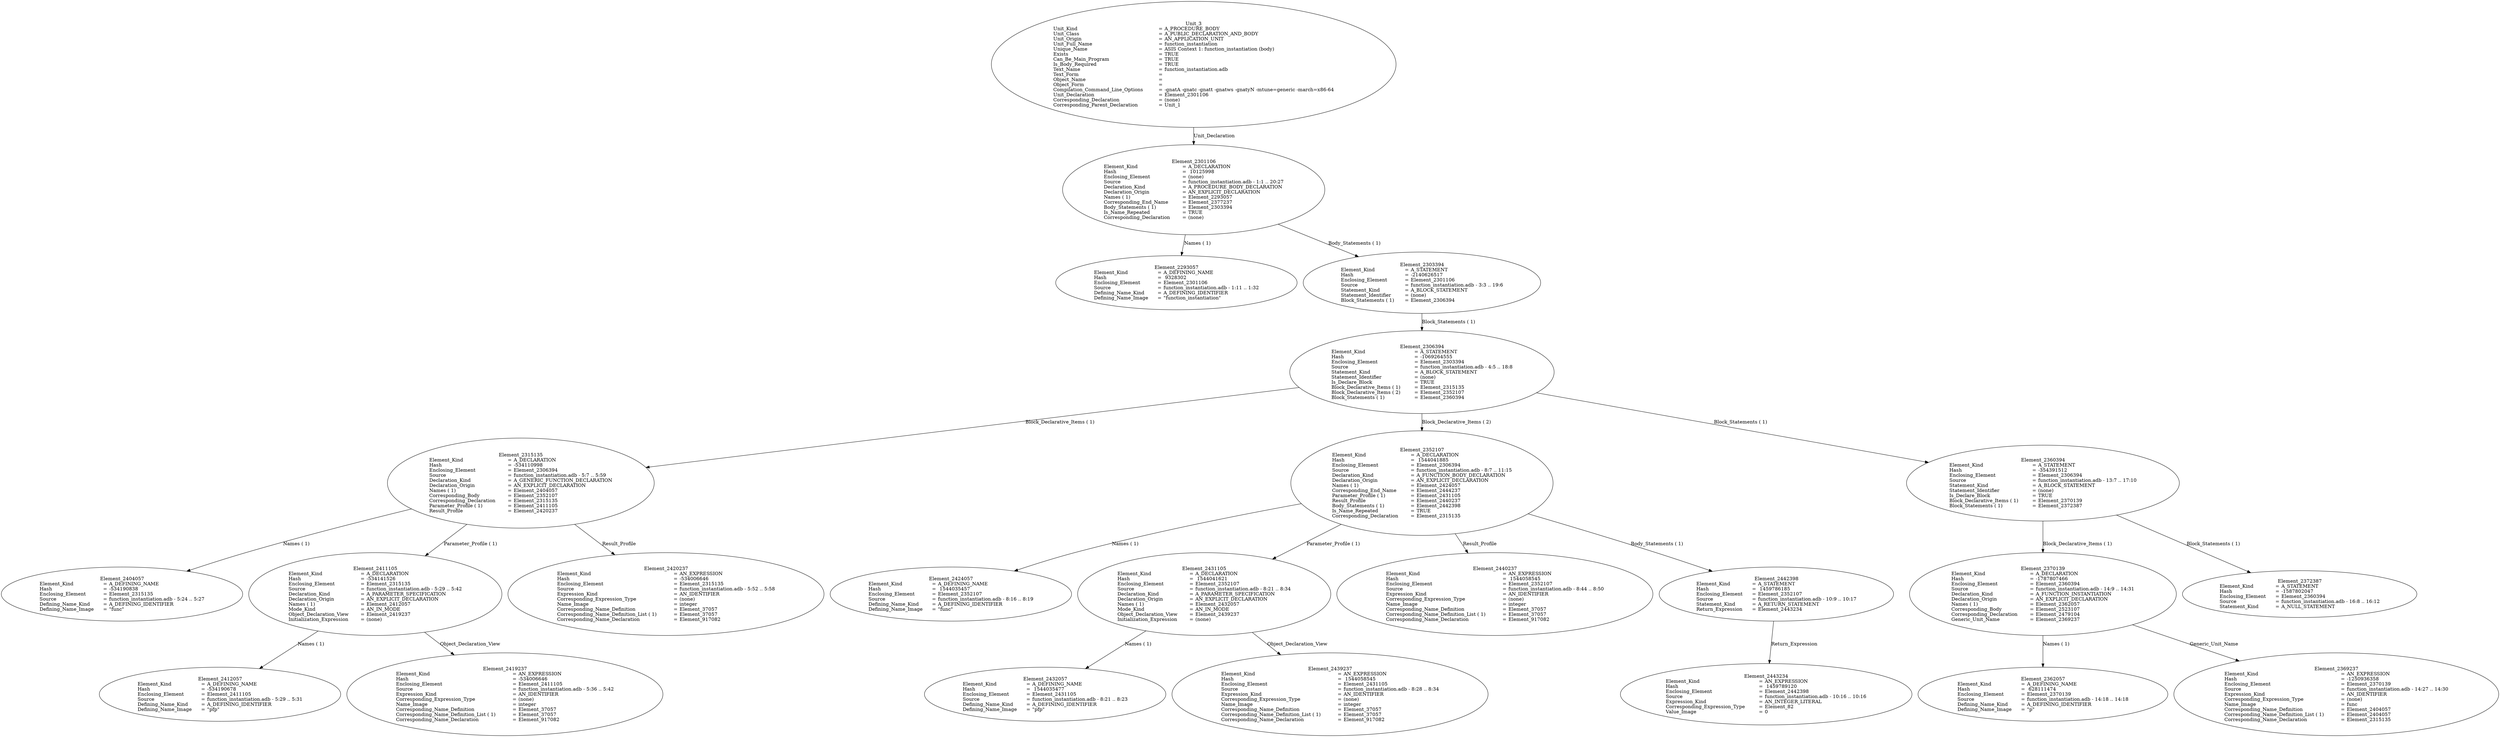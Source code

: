 digraph "function_instantiation.adt" {
  Unit_3 -> Element_2301106
      [ label=Unit_Declaration ];
  Unit_3
      [ label=<<TABLE BORDER="0" CELLBORDER="0" CELLSPACING="0" CELLPADDING="0"> 
          <TR><TD COLSPAN="3">Unit_3</TD></TR>
          <TR><TD ALIGN="LEFT">Unit_Kind   </TD><TD> = </TD><TD ALIGN="LEFT">A_PROCEDURE_BODY</TD></TR>
          <TR><TD ALIGN="LEFT">Unit_Class   </TD><TD> = </TD><TD ALIGN="LEFT">A_PUBLIC_DECLARATION_AND_BODY</TD></TR>
          <TR><TD ALIGN="LEFT">Unit_Origin   </TD><TD> = </TD><TD ALIGN="LEFT">AN_APPLICATION_UNIT</TD></TR>
          <TR><TD ALIGN="LEFT">Unit_Full_Name    </TD><TD> = </TD><TD ALIGN="LEFT">function_instantiation</TD></TR>
          <TR><TD ALIGN="LEFT">Unique_Name   </TD><TD> = </TD><TD ALIGN="LEFT">ASIS Context 1: function_instantiation (body)</TD></TR>
          <TR><TD ALIGN="LEFT">Exists  </TD><TD> = </TD><TD ALIGN="LEFT">TRUE</TD></TR>
          <TR><TD ALIGN="LEFT">Can_Be_Main_Program     </TD><TD> = </TD><TD ALIGN="LEFT">TRUE</TD></TR>
          <TR><TD ALIGN="LEFT">Is_Body_Required     </TD><TD> = </TD><TD ALIGN="LEFT">TRUE</TD></TR>
          <TR><TD ALIGN="LEFT">Text_Name   </TD><TD> = </TD><TD ALIGN="LEFT">function_instantiation.adb</TD></TR>
          <TR><TD ALIGN="LEFT">Text_Form   </TD><TD> = </TD><TD ALIGN="LEFT"></TD></TR>
          <TR><TD ALIGN="LEFT">Object_Name   </TD><TD> = </TD><TD ALIGN="LEFT"></TD></TR>
          <TR><TD ALIGN="LEFT">Object_Form   </TD><TD> = </TD><TD ALIGN="LEFT"></TD></TR>
          <TR><TD ALIGN="LEFT">Compilation_Command_Line_Options         </TD><TD> = </TD><TD ALIGN="LEFT">-gnatA -gnatc -gnatt -gnatws -gnatyN -mtune=generic -march=x86-64</TD></TR>
          <TR><TD ALIGN="LEFT">Unit_Declaration     </TD><TD> = </TD><TD ALIGN="LEFT">Element_2301106</TD></TR>
          <TR><TD ALIGN="LEFT">Corresponding_Declaration       </TD><TD> = </TD><TD ALIGN="LEFT">(none)</TD></TR>
          <TR><TD ALIGN="LEFT">Corresponding_Parent_Declaration         </TD><TD> = </TD><TD ALIGN="LEFT">Unit_1</TD></TR>
          </TABLE>> ];
  Element_2301106 -> Element_2293057
      [ label="Names ( 1)" ];
  Element_2301106 -> Element_2303394
      [ label="Body_Statements ( 1)" ];
  Element_2301106
      [ label=<<TABLE BORDER="0" CELLBORDER="0" CELLSPACING="0" CELLPADDING="0"> 
          <TR><TD COLSPAN="3">Element_2301106</TD></TR>
          <TR><TD ALIGN="LEFT">Element_Kind    </TD><TD> = </TD><TD ALIGN="LEFT">A_DECLARATION</TD></TR>
          <TR><TD ALIGN="LEFT">Hash  </TD><TD> = </TD><TD ALIGN="LEFT"> 10125998</TD></TR>
          <TR><TD ALIGN="LEFT">Enclosing_Element     </TD><TD> = </TD><TD ALIGN="LEFT">(none)</TD></TR>
          <TR><TD ALIGN="LEFT">Source  </TD><TD> = </TD><TD ALIGN="LEFT">function_instantiation.adb - 1:1 .. 20:27</TD></TR>
          <TR><TD ALIGN="LEFT">Declaration_Kind     </TD><TD> = </TD><TD ALIGN="LEFT">A_PROCEDURE_BODY_DECLARATION</TD></TR>
          <TR><TD ALIGN="LEFT">Declaration_Origin     </TD><TD> = </TD><TD ALIGN="LEFT">AN_EXPLICIT_DECLARATION</TD></TR>
          <TR><TD ALIGN="LEFT">Names ( 1)   </TD><TD> = </TD><TD ALIGN="LEFT">Element_2293057</TD></TR>
          <TR><TD ALIGN="LEFT">Corresponding_End_Name      </TD><TD> = </TD><TD ALIGN="LEFT">Element_2377237</TD></TR>
          <TR><TD ALIGN="LEFT">Body_Statements ( 1)      </TD><TD> = </TD><TD ALIGN="LEFT">Element_2303394</TD></TR>
          <TR><TD ALIGN="LEFT">Is_Name_Repeated     </TD><TD> = </TD><TD ALIGN="LEFT">TRUE</TD></TR>
          <TR><TD ALIGN="LEFT">Corresponding_Declaration       </TD><TD> = </TD><TD ALIGN="LEFT">(none)</TD></TR>
          </TABLE>> ];
  Element_2293057
      [ label=<<TABLE BORDER="0" CELLBORDER="0" CELLSPACING="0" CELLPADDING="0"> 
          <TR><TD COLSPAN="3">Element_2293057</TD></TR>
          <TR><TD ALIGN="LEFT">Element_Kind    </TD><TD> = </TD><TD ALIGN="LEFT">A_DEFINING_NAME</TD></TR>
          <TR><TD ALIGN="LEFT">Hash  </TD><TD> = </TD><TD ALIGN="LEFT"> 9328302</TD></TR>
          <TR><TD ALIGN="LEFT">Enclosing_Element     </TD><TD> = </TD><TD ALIGN="LEFT">Element_2301106</TD></TR>
          <TR><TD ALIGN="LEFT">Source  </TD><TD> = </TD><TD ALIGN="LEFT">function_instantiation.adb - 1:11 .. 1:32</TD></TR>
          <TR><TD ALIGN="LEFT">Defining_Name_Kind     </TD><TD> = </TD><TD ALIGN="LEFT">A_DEFINING_IDENTIFIER</TD></TR>
          <TR><TD ALIGN="LEFT">Defining_Name_Image     </TD><TD> = </TD><TD ALIGN="LEFT">"function_instantiation"</TD></TR>
          </TABLE>> ];
  Element_2303394 -> Element_2306394
      [ label="Block_Statements ( 1)" ];
  Element_2303394
      [ label=<<TABLE BORDER="0" CELLBORDER="0" CELLSPACING="0" CELLPADDING="0"> 
          <TR><TD COLSPAN="3">Element_2303394</TD></TR>
          <TR><TD ALIGN="LEFT">Element_Kind    </TD><TD> = </TD><TD ALIGN="LEFT">A_STATEMENT</TD></TR>
          <TR><TD ALIGN="LEFT">Hash  </TD><TD> = </TD><TD ALIGN="LEFT">-2140626517</TD></TR>
          <TR><TD ALIGN="LEFT">Enclosing_Element     </TD><TD> = </TD><TD ALIGN="LEFT">Element_2301106</TD></TR>
          <TR><TD ALIGN="LEFT">Source  </TD><TD> = </TD><TD ALIGN="LEFT">function_instantiation.adb - 3:3 .. 19:6</TD></TR>
          <TR><TD ALIGN="LEFT">Statement_Kind    </TD><TD> = </TD><TD ALIGN="LEFT">A_BLOCK_STATEMENT</TD></TR>
          <TR><TD ALIGN="LEFT">Statement_Identifier      </TD><TD> = </TD><TD ALIGN="LEFT">(none)</TD></TR>
          <TR><TD ALIGN="LEFT">Block_Statements ( 1)      </TD><TD> = </TD><TD ALIGN="LEFT">Element_2306394</TD></TR>
          </TABLE>> ];
  Element_2306394 -> Element_2315135
      [ label="Block_Declarative_Items ( 1)" ];
  Element_2306394 -> Element_2352107
      [ label="Block_Declarative_Items ( 2)" ];
  Element_2306394 -> Element_2360394
      [ label="Block_Statements ( 1)" ];
  Element_2306394
      [ label=<<TABLE BORDER="0" CELLBORDER="0" CELLSPACING="0" CELLPADDING="0"> 
          <TR><TD COLSPAN="3">Element_2306394</TD></TR>
          <TR><TD ALIGN="LEFT">Element_Kind    </TD><TD> = </TD><TD ALIGN="LEFT">A_STATEMENT</TD></TR>
          <TR><TD ALIGN="LEFT">Hash  </TD><TD> = </TD><TD ALIGN="LEFT">-1069264555</TD></TR>
          <TR><TD ALIGN="LEFT">Enclosing_Element     </TD><TD> = </TD><TD ALIGN="LEFT">Element_2303394</TD></TR>
          <TR><TD ALIGN="LEFT">Source  </TD><TD> = </TD><TD ALIGN="LEFT">function_instantiation.adb - 4:5 .. 18:8</TD></TR>
          <TR><TD ALIGN="LEFT">Statement_Kind    </TD><TD> = </TD><TD ALIGN="LEFT">A_BLOCK_STATEMENT</TD></TR>
          <TR><TD ALIGN="LEFT">Statement_Identifier      </TD><TD> = </TD><TD ALIGN="LEFT">(none)</TD></TR>
          <TR><TD ALIGN="LEFT">Is_Declare_Block     </TD><TD> = </TD><TD ALIGN="LEFT">TRUE</TD></TR>
          <TR><TD ALIGN="LEFT">Block_Declarative_Items ( 1)        </TD><TD> = </TD><TD ALIGN="LEFT">Element_2315135</TD></TR>
          <TR><TD ALIGN="LEFT">Block_Declarative_Items ( 2)        </TD><TD> = </TD><TD ALIGN="LEFT">Element_2352107</TD></TR>
          <TR><TD ALIGN="LEFT">Block_Statements ( 1)      </TD><TD> = </TD><TD ALIGN="LEFT">Element_2360394</TD></TR>
          </TABLE>> ];
  Element_2315135 -> Element_2404057
      [ label="Names ( 1)" ];
  Element_2315135 -> Element_2411105
      [ label="Parameter_Profile ( 1)" ];
  Element_2315135 -> Element_2420237
      [ label=Result_Profile ];
  Element_2315135
      [ label=<<TABLE BORDER="0" CELLBORDER="0" CELLSPACING="0" CELLPADDING="0"> 
          <TR><TD COLSPAN="3">Element_2315135</TD></TR>
          <TR><TD ALIGN="LEFT">Element_Kind    </TD><TD> = </TD><TD ALIGN="LEFT">A_DECLARATION</TD></TR>
          <TR><TD ALIGN="LEFT">Hash  </TD><TD> = </TD><TD ALIGN="LEFT">-534110998</TD></TR>
          <TR><TD ALIGN="LEFT">Enclosing_Element     </TD><TD> = </TD><TD ALIGN="LEFT">Element_2306394</TD></TR>
          <TR><TD ALIGN="LEFT">Source  </TD><TD> = </TD><TD ALIGN="LEFT">function_instantiation.adb - 5:7 .. 5:59</TD></TR>
          <TR><TD ALIGN="LEFT">Declaration_Kind     </TD><TD> = </TD><TD ALIGN="LEFT">A_GENERIC_FUNCTION_DECLARATION</TD></TR>
          <TR><TD ALIGN="LEFT">Declaration_Origin     </TD><TD> = </TD><TD ALIGN="LEFT">AN_EXPLICIT_DECLARATION</TD></TR>
          <TR><TD ALIGN="LEFT">Names ( 1)   </TD><TD> = </TD><TD ALIGN="LEFT">Element_2404057</TD></TR>
          <TR><TD ALIGN="LEFT">Corresponding_Body     </TD><TD> = </TD><TD ALIGN="LEFT">Element_2352107</TD></TR>
          <TR><TD ALIGN="LEFT">Corresponding_Declaration       </TD><TD> = </TD><TD ALIGN="LEFT">Element_2315135</TD></TR>
          <TR><TD ALIGN="LEFT">Parameter_Profile ( 1)      </TD><TD> = </TD><TD ALIGN="LEFT">Element_2411105</TD></TR>
          <TR><TD ALIGN="LEFT">Result_Profile    </TD><TD> = </TD><TD ALIGN="LEFT">Element_2420237</TD></TR>
          </TABLE>> ];
  Element_2404057
      [ label=<<TABLE BORDER="0" CELLBORDER="0" CELLSPACING="0" CELLPADDING="0"> 
          <TR><TD COLSPAN="3">Element_2404057</TD></TR>
          <TR><TD ALIGN="LEFT">Element_Kind    </TD><TD> = </TD><TD ALIGN="LEFT">A_DEFINING_NAME</TD></TR>
          <TR><TD ALIGN="LEFT">Hash  </TD><TD> = </TD><TD ALIGN="LEFT">-534190838</TD></TR>
          <TR><TD ALIGN="LEFT">Enclosing_Element     </TD><TD> = </TD><TD ALIGN="LEFT">Element_2315135</TD></TR>
          <TR><TD ALIGN="LEFT">Source  </TD><TD> = </TD><TD ALIGN="LEFT">function_instantiation.adb - 5:24 .. 5:27</TD></TR>
          <TR><TD ALIGN="LEFT">Defining_Name_Kind     </TD><TD> = </TD><TD ALIGN="LEFT">A_DEFINING_IDENTIFIER</TD></TR>
          <TR><TD ALIGN="LEFT">Defining_Name_Image     </TD><TD> = </TD><TD ALIGN="LEFT">"func"</TD></TR>
          </TABLE>> ];
  Element_2411105 -> Element_2412057
      [ label="Names ( 1)" ];
  Element_2411105 -> Element_2419237
      [ label=Object_Declaration_View ];
  Element_2411105
      [ label=<<TABLE BORDER="0" CELLBORDER="0" CELLSPACING="0" CELLPADDING="0"> 
          <TR><TD COLSPAN="3">Element_2411105</TD></TR>
          <TR><TD ALIGN="LEFT">Element_Kind    </TD><TD> = </TD><TD ALIGN="LEFT">A_DECLARATION</TD></TR>
          <TR><TD ALIGN="LEFT">Hash  </TD><TD> = </TD><TD ALIGN="LEFT">-534141526</TD></TR>
          <TR><TD ALIGN="LEFT">Enclosing_Element     </TD><TD> = </TD><TD ALIGN="LEFT">Element_2315135</TD></TR>
          <TR><TD ALIGN="LEFT">Source  </TD><TD> = </TD><TD ALIGN="LEFT">function_instantiation.adb - 5:29 .. 5:42</TD></TR>
          <TR><TD ALIGN="LEFT">Declaration_Kind     </TD><TD> = </TD><TD ALIGN="LEFT">A_PARAMETER_SPECIFICATION</TD></TR>
          <TR><TD ALIGN="LEFT">Declaration_Origin     </TD><TD> = </TD><TD ALIGN="LEFT">AN_EXPLICIT_DECLARATION</TD></TR>
          <TR><TD ALIGN="LEFT">Names ( 1)   </TD><TD> = </TD><TD ALIGN="LEFT">Element_2412057</TD></TR>
          <TR><TD ALIGN="LEFT">Mode_Kind   </TD><TD> = </TD><TD ALIGN="LEFT">AN_IN_MODE</TD></TR>
          <TR><TD ALIGN="LEFT">Object_Declaration_View      </TD><TD> = </TD><TD ALIGN="LEFT">Element_2419237</TD></TR>
          <TR><TD ALIGN="LEFT">Initialization_Expression       </TD><TD> = </TD><TD ALIGN="LEFT">(none)</TD></TR>
          </TABLE>> ];
  Element_2412057
      [ label=<<TABLE BORDER="0" CELLBORDER="0" CELLSPACING="0" CELLPADDING="0"> 
          <TR><TD COLSPAN="3">Element_2412057</TD></TR>
          <TR><TD ALIGN="LEFT">Element_Kind    </TD><TD> = </TD><TD ALIGN="LEFT">A_DEFINING_NAME</TD></TR>
          <TR><TD ALIGN="LEFT">Hash  </TD><TD> = </TD><TD ALIGN="LEFT">-534190678</TD></TR>
          <TR><TD ALIGN="LEFT">Enclosing_Element     </TD><TD> = </TD><TD ALIGN="LEFT">Element_2411105</TD></TR>
          <TR><TD ALIGN="LEFT">Source  </TD><TD> = </TD><TD ALIGN="LEFT">function_instantiation.adb - 5:29 .. 5:31</TD></TR>
          <TR><TD ALIGN="LEFT">Defining_Name_Kind     </TD><TD> = </TD><TD ALIGN="LEFT">A_DEFINING_IDENTIFIER</TD></TR>
          <TR><TD ALIGN="LEFT">Defining_Name_Image     </TD><TD> = </TD><TD ALIGN="LEFT">"pfp"</TD></TR>
          </TABLE>> ];
  Element_2419237
      [ label=<<TABLE BORDER="0" CELLBORDER="0" CELLSPACING="0" CELLPADDING="0"> 
          <TR><TD COLSPAN="3">Element_2419237</TD></TR>
          <TR><TD ALIGN="LEFT">Element_Kind    </TD><TD> = </TD><TD ALIGN="LEFT">AN_EXPRESSION</TD></TR>
          <TR><TD ALIGN="LEFT">Hash  </TD><TD> = </TD><TD ALIGN="LEFT">-534006646</TD></TR>
          <TR><TD ALIGN="LEFT">Enclosing_Element     </TD><TD> = </TD><TD ALIGN="LEFT">Element_2411105</TD></TR>
          <TR><TD ALIGN="LEFT">Source  </TD><TD> = </TD><TD ALIGN="LEFT">function_instantiation.adb - 5:36 .. 5:42</TD></TR>
          <TR><TD ALIGN="LEFT">Expression_Kind    </TD><TD> = </TD><TD ALIGN="LEFT">AN_IDENTIFIER</TD></TR>
          <TR><TD ALIGN="LEFT">Corresponding_Expression_Type        </TD><TD> = </TD><TD ALIGN="LEFT">(none)</TD></TR>
          <TR><TD ALIGN="LEFT">Name_Image   </TD><TD> = </TD><TD ALIGN="LEFT">integer</TD></TR>
          <TR><TD ALIGN="LEFT">Corresponding_Name_Definition        </TD><TD> = </TD><TD ALIGN="LEFT">Element_37057</TD></TR>
          <TR><TD ALIGN="LEFT">Corresponding_Name_Definition_List ( 1)          </TD><TD> = </TD><TD ALIGN="LEFT">Element_37057</TD></TR>
          <TR><TD ALIGN="LEFT">Corresponding_Name_Declaration        </TD><TD> = </TD><TD ALIGN="LEFT">Element_917082</TD></TR>
          </TABLE>> ];
  Element_2420237
      [ label=<<TABLE BORDER="0" CELLBORDER="0" CELLSPACING="0" CELLPADDING="0"> 
          <TR><TD COLSPAN="3">Element_2420237</TD></TR>
          <TR><TD ALIGN="LEFT">Element_Kind    </TD><TD> = </TD><TD ALIGN="LEFT">AN_EXPRESSION</TD></TR>
          <TR><TD ALIGN="LEFT">Hash  </TD><TD> = </TD><TD ALIGN="LEFT">-534006646</TD></TR>
          <TR><TD ALIGN="LEFT">Enclosing_Element     </TD><TD> = </TD><TD ALIGN="LEFT">Element_2315135</TD></TR>
          <TR><TD ALIGN="LEFT">Source  </TD><TD> = </TD><TD ALIGN="LEFT">function_instantiation.adb - 5:52 .. 5:58</TD></TR>
          <TR><TD ALIGN="LEFT">Expression_Kind    </TD><TD> = </TD><TD ALIGN="LEFT">AN_IDENTIFIER</TD></TR>
          <TR><TD ALIGN="LEFT">Corresponding_Expression_Type        </TD><TD> = </TD><TD ALIGN="LEFT">(none)</TD></TR>
          <TR><TD ALIGN="LEFT">Name_Image   </TD><TD> = </TD><TD ALIGN="LEFT">integer</TD></TR>
          <TR><TD ALIGN="LEFT">Corresponding_Name_Definition        </TD><TD> = </TD><TD ALIGN="LEFT">Element_37057</TD></TR>
          <TR><TD ALIGN="LEFT">Corresponding_Name_Definition_List ( 1)          </TD><TD> = </TD><TD ALIGN="LEFT">Element_37057</TD></TR>
          <TR><TD ALIGN="LEFT">Corresponding_Name_Declaration        </TD><TD> = </TD><TD ALIGN="LEFT">Element_917082</TD></TR>
          </TABLE>> ];
  Element_2352107 -> Element_2424057
      [ label="Names ( 1)" ];
  Element_2352107 -> Element_2431105
      [ label="Parameter_Profile ( 1)" ];
  Element_2352107 -> Element_2440237
      [ label=Result_Profile ];
  Element_2352107 -> Element_2442398
      [ label="Body_Statements ( 1)" ];
  Element_2352107
      [ label=<<TABLE BORDER="0" CELLBORDER="0" CELLSPACING="0" CELLPADDING="0"> 
          <TR><TD COLSPAN="3">Element_2352107</TD></TR>
          <TR><TD ALIGN="LEFT">Element_Kind    </TD><TD> = </TD><TD ALIGN="LEFT">A_DECLARATION</TD></TR>
          <TR><TD ALIGN="LEFT">Hash  </TD><TD> = </TD><TD ALIGN="LEFT"> 1544041885</TD></TR>
          <TR><TD ALIGN="LEFT">Enclosing_Element     </TD><TD> = </TD><TD ALIGN="LEFT">Element_2306394</TD></TR>
          <TR><TD ALIGN="LEFT">Source  </TD><TD> = </TD><TD ALIGN="LEFT">function_instantiation.adb - 8:7 .. 11:15</TD></TR>
          <TR><TD ALIGN="LEFT">Declaration_Kind     </TD><TD> = </TD><TD ALIGN="LEFT">A_FUNCTION_BODY_DECLARATION</TD></TR>
          <TR><TD ALIGN="LEFT">Declaration_Origin     </TD><TD> = </TD><TD ALIGN="LEFT">AN_EXPLICIT_DECLARATION</TD></TR>
          <TR><TD ALIGN="LEFT">Names ( 1)   </TD><TD> = </TD><TD ALIGN="LEFT">Element_2424057</TD></TR>
          <TR><TD ALIGN="LEFT">Corresponding_End_Name      </TD><TD> = </TD><TD ALIGN="LEFT">Element_2444237</TD></TR>
          <TR><TD ALIGN="LEFT">Parameter_Profile ( 1)      </TD><TD> = </TD><TD ALIGN="LEFT">Element_2431105</TD></TR>
          <TR><TD ALIGN="LEFT">Result_Profile    </TD><TD> = </TD><TD ALIGN="LEFT">Element_2440237</TD></TR>
          <TR><TD ALIGN="LEFT">Body_Statements ( 1)      </TD><TD> = </TD><TD ALIGN="LEFT">Element_2442398</TD></TR>
          <TR><TD ALIGN="LEFT">Is_Name_Repeated     </TD><TD> = </TD><TD ALIGN="LEFT">TRUE</TD></TR>
          <TR><TD ALIGN="LEFT">Corresponding_Declaration       </TD><TD> = </TD><TD ALIGN="LEFT">Element_2315135</TD></TR>
          </TABLE>> ];
  Element_2424057
      [ label=<<TABLE BORDER="0" CELLBORDER="0" CELLSPACING="0" CELLPADDING="0"> 
          <TR><TD COLSPAN="3">Element_2424057</TD></TR>
          <TR><TD ALIGN="LEFT">Element_Kind    </TD><TD> = </TD><TD ALIGN="LEFT">A_DEFINING_NAME</TD></TR>
          <TR><TD ALIGN="LEFT">Hash  </TD><TD> = </TD><TD ALIGN="LEFT"> 1544035457</TD></TR>
          <TR><TD ALIGN="LEFT">Enclosing_Element     </TD><TD> = </TD><TD ALIGN="LEFT">Element_2352107</TD></TR>
          <TR><TD ALIGN="LEFT">Source  </TD><TD> = </TD><TD ALIGN="LEFT">function_instantiation.adb - 8:16 .. 8:19</TD></TR>
          <TR><TD ALIGN="LEFT">Defining_Name_Kind     </TD><TD> = </TD><TD ALIGN="LEFT">A_DEFINING_IDENTIFIER</TD></TR>
          <TR><TD ALIGN="LEFT">Defining_Name_Image     </TD><TD> = </TD><TD ALIGN="LEFT">"func"</TD></TR>
          </TABLE>> ];
  Element_2431105 -> Element_2432057
      [ label="Names ( 1)" ];
  Element_2431105 -> Element_2439237
      [ label=Object_Declaration_View ];
  Element_2431105
      [ label=<<TABLE BORDER="0" CELLBORDER="0" CELLSPACING="0" CELLPADDING="0"> 
          <TR><TD COLSPAN="3">Element_2431105</TD></TR>
          <TR><TD ALIGN="LEFT">Element_Kind    </TD><TD> = </TD><TD ALIGN="LEFT">A_DECLARATION</TD></TR>
          <TR><TD ALIGN="LEFT">Hash  </TD><TD> = </TD><TD ALIGN="LEFT"> 1544041621</TD></TR>
          <TR><TD ALIGN="LEFT">Enclosing_Element     </TD><TD> = </TD><TD ALIGN="LEFT">Element_2352107</TD></TR>
          <TR><TD ALIGN="LEFT">Source  </TD><TD> = </TD><TD ALIGN="LEFT">function_instantiation.adb - 8:21 .. 8:34</TD></TR>
          <TR><TD ALIGN="LEFT">Declaration_Kind     </TD><TD> = </TD><TD ALIGN="LEFT">A_PARAMETER_SPECIFICATION</TD></TR>
          <TR><TD ALIGN="LEFT">Declaration_Origin     </TD><TD> = </TD><TD ALIGN="LEFT">AN_EXPLICIT_DECLARATION</TD></TR>
          <TR><TD ALIGN="LEFT">Names ( 1)   </TD><TD> = </TD><TD ALIGN="LEFT">Element_2432057</TD></TR>
          <TR><TD ALIGN="LEFT">Mode_Kind   </TD><TD> = </TD><TD ALIGN="LEFT">AN_IN_MODE</TD></TR>
          <TR><TD ALIGN="LEFT">Object_Declaration_View      </TD><TD> = </TD><TD ALIGN="LEFT">Element_2439237</TD></TR>
          <TR><TD ALIGN="LEFT">Initialization_Expression       </TD><TD> = </TD><TD ALIGN="LEFT">(none)</TD></TR>
          </TABLE>> ];
  Element_2432057
      [ label=<<TABLE BORDER="0" CELLBORDER="0" CELLSPACING="0" CELLPADDING="0"> 
          <TR><TD COLSPAN="3">Element_2432057</TD></TR>
          <TR><TD ALIGN="LEFT">Element_Kind    </TD><TD> = </TD><TD ALIGN="LEFT">A_DEFINING_NAME</TD></TR>
          <TR><TD ALIGN="LEFT">Hash  </TD><TD> = </TD><TD ALIGN="LEFT"> 1544035477</TD></TR>
          <TR><TD ALIGN="LEFT">Enclosing_Element     </TD><TD> = </TD><TD ALIGN="LEFT">Element_2431105</TD></TR>
          <TR><TD ALIGN="LEFT">Source  </TD><TD> = </TD><TD ALIGN="LEFT">function_instantiation.adb - 8:21 .. 8:23</TD></TR>
          <TR><TD ALIGN="LEFT">Defining_Name_Kind     </TD><TD> = </TD><TD ALIGN="LEFT">A_DEFINING_IDENTIFIER</TD></TR>
          <TR><TD ALIGN="LEFT">Defining_Name_Image     </TD><TD> = </TD><TD ALIGN="LEFT">"pfp"</TD></TR>
          </TABLE>> ];
  Element_2439237
      [ label=<<TABLE BORDER="0" CELLBORDER="0" CELLSPACING="0" CELLPADDING="0"> 
          <TR><TD COLSPAN="3">Element_2439237</TD></TR>
          <TR><TD ALIGN="LEFT">Element_Kind    </TD><TD> = </TD><TD ALIGN="LEFT">AN_EXPRESSION</TD></TR>
          <TR><TD ALIGN="LEFT">Hash  </TD><TD> = </TD><TD ALIGN="LEFT"> 1544058545</TD></TR>
          <TR><TD ALIGN="LEFT">Enclosing_Element     </TD><TD> = </TD><TD ALIGN="LEFT">Element_2431105</TD></TR>
          <TR><TD ALIGN="LEFT">Source  </TD><TD> = </TD><TD ALIGN="LEFT">function_instantiation.adb - 8:28 .. 8:34</TD></TR>
          <TR><TD ALIGN="LEFT">Expression_Kind    </TD><TD> = </TD><TD ALIGN="LEFT">AN_IDENTIFIER</TD></TR>
          <TR><TD ALIGN="LEFT">Corresponding_Expression_Type        </TD><TD> = </TD><TD ALIGN="LEFT">(none)</TD></TR>
          <TR><TD ALIGN="LEFT">Name_Image   </TD><TD> = </TD><TD ALIGN="LEFT">integer</TD></TR>
          <TR><TD ALIGN="LEFT">Corresponding_Name_Definition        </TD><TD> = </TD><TD ALIGN="LEFT">Element_37057</TD></TR>
          <TR><TD ALIGN="LEFT">Corresponding_Name_Definition_List ( 1)          </TD><TD> = </TD><TD ALIGN="LEFT">Element_37057</TD></TR>
          <TR><TD ALIGN="LEFT">Corresponding_Name_Declaration        </TD><TD> = </TD><TD ALIGN="LEFT">Element_917082</TD></TR>
          </TABLE>> ];
  Element_2440237
      [ label=<<TABLE BORDER="0" CELLBORDER="0" CELLSPACING="0" CELLPADDING="0"> 
          <TR><TD COLSPAN="3">Element_2440237</TD></TR>
          <TR><TD ALIGN="LEFT">Element_Kind    </TD><TD> = </TD><TD ALIGN="LEFT">AN_EXPRESSION</TD></TR>
          <TR><TD ALIGN="LEFT">Hash  </TD><TD> = </TD><TD ALIGN="LEFT"> 1544058545</TD></TR>
          <TR><TD ALIGN="LEFT">Enclosing_Element     </TD><TD> = </TD><TD ALIGN="LEFT">Element_2352107</TD></TR>
          <TR><TD ALIGN="LEFT">Source  </TD><TD> = </TD><TD ALIGN="LEFT">function_instantiation.adb - 8:44 .. 8:50</TD></TR>
          <TR><TD ALIGN="LEFT">Expression_Kind    </TD><TD> = </TD><TD ALIGN="LEFT">AN_IDENTIFIER</TD></TR>
          <TR><TD ALIGN="LEFT">Corresponding_Expression_Type        </TD><TD> = </TD><TD ALIGN="LEFT">(none)</TD></TR>
          <TR><TD ALIGN="LEFT">Name_Image   </TD><TD> = </TD><TD ALIGN="LEFT">integer</TD></TR>
          <TR><TD ALIGN="LEFT">Corresponding_Name_Definition        </TD><TD> = </TD><TD ALIGN="LEFT">Element_37057</TD></TR>
          <TR><TD ALIGN="LEFT">Corresponding_Name_Definition_List ( 1)          </TD><TD> = </TD><TD ALIGN="LEFT">Element_37057</TD></TR>
          <TR><TD ALIGN="LEFT">Corresponding_Name_Declaration        </TD><TD> = </TD><TD ALIGN="LEFT">Element_917082</TD></TR>
          </TABLE>> ];
  Element_2442398 -> Element_2443234
      [ label=Return_Expression ];
  Element_2442398
      [ label=<<TABLE BORDER="0" CELLBORDER="0" CELLSPACING="0" CELLPADDING="0"> 
          <TR><TD COLSPAN="3">Element_2442398</TD></TR>
          <TR><TD ALIGN="LEFT">Element_Kind    </TD><TD> = </TD><TD ALIGN="LEFT">A_STATEMENT</TD></TR>
          <TR><TD ALIGN="LEFT">Hash  </TD><TD> = </TD><TD ALIGN="LEFT"> 1459786185</TD></TR>
          <TR><TD ALIGN="LEFT">Enclosing_Element     </TD><TD> = </TD><TD ALIGN="LEFT">Element_2352107</TD></TR>
          <TR><TD ALIGN="LEFT">Source  </TD><TD> = </TD><TD ALIGN="LEFT">function_instantiation.adb - 10:9 .. 10:17</TD></TR>
          <TR><TD ALIGN="LEFT">Statement_Kind    </TD><TD> = </TD><TD ALIGN="LEFT">A_RETURN_STATEMENT</TD></TR>
          <TR><TD ALIGN="LEFT">Return_Expression     </TD><TD> = </TD><TD ALIGN="LEFT">Element_2443234</TD></TR>
          </TABLE>> ];
  Element_2443234
      [ label=<<TABLE BORDER="0" CELLBORDER="0" CELLSPACING="0" CELLPADDING="0"> 
          <TR><TD COLSPAN="3">Element_2443234</TD></TR>
          <TR><TD ALIGN="LEFT">Element_Kind    </TD><TD> = </TD><TD ALIGN="LEFT">AN_EXPRESSION</TD></TR>
          <TR><TD ALIGN="LEFT">Hash  </TD><TD> = </TD><TD ALIGN="LEFT"> 1459789120</TD></TR>
          <TR><TD ALIGN="LEFT">Enclosing_Element     </TD><TD> = </TD><TD ALIGN="LEFT">Element_2442398</TD></TR>
          <TR><TD ALIGN="LEFT">Source  </TD><TD> = </TD><TD ALIGN="LEFT">function_instantiation.adb - 10:16 .. 10:16</TD></TR>
          <TR><TD ALIGN="LEFT">Expression_Kind    </TD><TD> = </TD><TD ALIGN="LEFT">AN_INTEGER_LITERAL</TD></TR>
          <TR><TD ALIGN="LEFT">Corresponding_Expression_Type        </TD><TD> = </TD><TD ALIGN="LEFT">Element_82</TD></TR>
          <TR><TD ALIGN="LEFT">Value_Image   </TD><TD> = </TD><TD ALIGN="LEFT">0</TD></TR>
          </TABLE>> ];
  Element_2360394 -> Element_2370139
      [ label="Block_Declarative_Items ( 1)" ];
  Element_2360394 -> Element_2372387
      [ label="Block_Statements ( 1)" ];
  Element_2360394
      [ label=<<TABLE BORDER="0" CELLBORDER="0" CELLSPACING="0" CELLPADDING="0"> 
          <TR><TD COLSPAN="3">Element_2360394</TD></TR>
          <TR><TD ALIGN="LEFT">Element_Kind    </TD><TD> = </TD><TD ALIGN="LEFT">A_STATEMENT</TD></TR>
          <TR><TD ALIGN="LEFT">Hash  </TD><TD> = </TD><TD ALIGN="LEFT">-354391512</TD></TR>
          <TR><TD ALIGN="LEFT">Enclosing_Element     </TD><TD> = </TD><TD ALIGN="LEFT">Element_2306394</TD></TR>
          <TR><TD ALIGN="LEFT">Source  </TD><TD> = </TD><TD ALIGN="LEFT">function_instantiation.adb - 13:7 .. 17:10</TD></TR>
          <TR><TD ALIGN="LEFT">Statement_Kind    </TD><TD> = </TD><TD ALIGN="LEFT">A_BLOCK_STATEMENT</TD></TR>
          <TR><TD ALIGN="LEFT">Statement_Identifier      </TD><TD> = </TD><TD ALIGN="LEFT">(none)</TD></TR>
          <TR><TD ALIGN="LEFT">Is_Declare_Block     </TD><TD> = </TD><TD ALIGN="LEFT">TRUE</TD></TR>
          <TR><TD ALIGN="LEFT">Block_Declarative_Items ( 1)        </TD><TD> = </TD><TD ALIGN="LEFT">Element_2370139</TD></TR>
          <TR><TD ALIGN="LEFT">Block_Statements ( 1)      </TD><TD> = </TD><TD ALIGN="LEFT">Element_2372387</TD></TR>
          </TABLE>> ];
  Element_2370139 -> Element_2362057
      [ label="Names ( 1)" ];
  Element_2370139 -> Element_2369237
      [ label=Generic_Unit_Name ];
  Element_2370139
      [ label=<<TABLE BORDER="0" CELLBORDER="0" CELLSPACING="0" CELLPADDING="0"> 
          <TR><TD COLSPAN="3">Element_2370139</TD></TR>
          <TR><TD ALIGN="LEFT">Element_Kind    </TD><TD> = </TD><TD ALIGN="LEFT">A_DECLARATION</TD></TR>
          <TR><TD ALIGN="LEFT">Hash  </TD><TD> = </TD><TD ALIGN="LEFT">-1787807466</TD></TR>
          <TR><TD ALIGN="LEFT">Enclosing_Element     </TD><TD> = </TD><TD ALIGN="LEFT">Element_2360394</TD></TR>
          <TR><TD ALIGN="LEFT">Source  </TD><TD> = </TD><TD ALIGN="LEFT">function_instantiation.adb - 14:9 .. 14:31</TD></TR>
          <TR><TD ALIGN="LEFT">Declaration_Kind     </TD><TD> = </TD><TD ALIGN="LEFT">A_FUNCTION_INSTANTIATION</TD></TR>
          <TR><TD ALIGN="LEFT">Declaration_Origin     </TD><TD> = </TD><TD ALIGN="LEFT">AN_EXPLICIT_DECLARATION</TD></TR>
          <TR><TD ALIGN="LEFT">Names ( 1)   </TD><TD> = </TD><TD ALIGN="LEFT">Element_2362057</TD></TR>
          <TR><TD ALIGN="LEFT">Corresponding_Body     </TD><TD> = </TD><TD ALIGN="LEFT">Element_2523107</TD></TR>
          <TR><TD ALIGN="LEFT">Corresponding_Declaration       </TD><TD> = </TD><TD ALIGN="LEFT">Element_2479104</TD></TR>
          <TR><TD ALIGN="LEFT">Generic_Unit_Name     </TD><TD> = </TD><TD ALIGN="LEFT">Element_2369237</TD></TR>
          </TABLE>> ];
  Element_2362057
      [ label=<<TABLE BORDER="0" CELLBORDER="0" CELLSPACING="0" CELLPADDING="0"> 
          <TR><TD COLSPAN="3">Element_2362057</TD></TR>
          <TR><TD ALIGN="LEFT">Element_Kind    </TD><TD> = </TD><TD ALIGN="LEFT">A_DEFINING_NAME</TD></TR>
          <TR><TD ALIGN="LEFT">Hash  </TD><TD> = </TD><TD ALIGN="LEFT"> 628111474</TD></TR>
          <TR><TD ALIGN="LEFT">Enclosing_Element     </TD><TD> = </TD><TD ALIGN="LEFT">Element_2370139</TD></TR>
          <TR><TD ALIGN="LEFT">Source  </TD><TD> = </TD><TD ALIGN="LEFT">function_instantiation.adb - 14:18 .. 14:18</TD></TR>
          <TR><TD ALIGN="LEFT">Defining_Name_Kind     </TD><TD> = </TD><TD ALIGN="LEFT">A_DEFINING_IDENTIFIER</TD></TR>
          <TR><TD ALIGN="LEFT">Defining_Name_Image     </TD><TD> = </TD><TD ALIGN="LEFT">"p"</TD></TR>
          </TABLE>> ];
  Element_2369237
      [ label=<<TABLE BORDER="0" CELLBORDER="0" CELLSPACING="0" CELLPADDING="0"> 
          <TR><TD COLSPAN="3">Element_2369237</TD></TR>
          <TR><TD ALIGN="LEFT">Element_Kind    </TD><TD> = </TD><TD ALIGN="LEFT">AN_EXPRESSION</TD></TR>
          <TR><TD ALIGN="LEFT">Hash  </TD><TD> = </TD><TD ALIGN="LEFT">-1250936358</TD></TR>
          <TR><TD ALIGN="LEFT">Enclosing_Element     </TD><TD> = </TD><TD ALIGN="LEFT">Element_2370139</TD></TR>
          <TR><TD ALIGN="LEFT">Source  </TD><TD> = </TD><TD ALIGN="LEFT">function_instantiation.adb - 14:27 .. 14:30</TD></TR>
          <TR><TD ALIGN="LEFT">Expression_Kind    </TD><TD> = </TD><TD ALIGN="LEFT">AN_IDENTIFIER</TD></TR>
          <TR><TD ALIGN="LEFT">Corresponding_Expression_Type        </TD><TD> = </TD><TD ALIGN="LEFT">(none)</TD></TR>
          <TR><TD ALIGN="LEFT">Name_Image   </TD><TD> = </TD><TD ALIGN="LEFT">func</TD></TR>
          <TR><TD ALIGN="LEFT">Corresponding_Name_Definition        </TD><TD> = </TD><TD ALIGN="LEFT">Element_2404057</TD></TR>
          <TR><TD ALIGN="LEFT">Corresponding_Name_Definition_List ( 1)          </TD><TD> = </TD><TD ALIGN="LEFT">Element_2404057</TD></TR>
          <TR><TD ALIGN="LEFT">Corresponding_Name_Declaration        </TD><TD> = </TD><TD ALIGN="LEFT">Element_2315135</TD></TR>
          </TABLE>> ];
  Element_2372387
      [ label=<<TABLE BORDER="0" CELLBORDER="0" CELLSPACING="0" CELLPADDING="0"> 
          <TR><TD COLSPAN="3">Element_2372387</TD></TR>
          <TR><TD ALIGN="LEFT">Element_Kind    </TD><TD> = </TD><TD ALIGN="LEFT">A_STATEMENT</TD></TR>
          <TR><TD ALIGN="LEFT">Hash  </TD><TD> = </TD><TD ALIGN="LEFT">-1587802047</TD></TR>
          <TR><TD ALIGN="LEFT">Enclosing_Element     </TD><TD> = </TD><TD ALIGN="LEFT">Element_2360394</TD></TR>
          <TR><TD ALIGN="LEFT">Source  </TD><TD> = </TD><TD ALIGN="LEFT">function_instantiation.adb - 16:8 .. 16:12</TD></TR>
          <TR><TD ALIGN="LEFT">Statement_Kind    </TD><TD> = </TD><TD ALIGN="LEFT">A_NULL_STATEMENT</TD></TR>
          </TABLE>> ]
}
